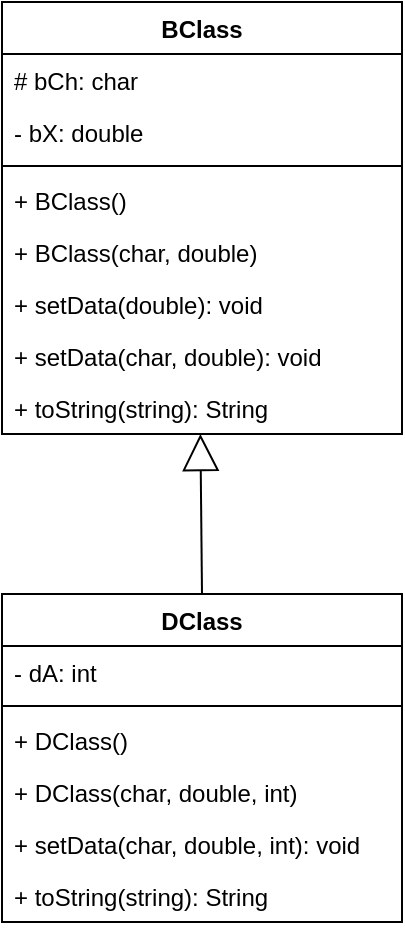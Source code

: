 <mxfile version="14.6.13" type="device"><diagram id="AJbvAgJaXijyDtJXjptI" name="Página-1"><mxGraphModel dx="487" dy="282" grid="1" gridSize="10" guides="1" tooltips="1" connect="1" arrows="1" fold="1" page="1" pageScale="1" pageWidth="827" pageHeight="1169" math="0" shadow="0"><root><mxCell id="0"/><mxCell id="1" parent="0"/><mxCell id="xEtrOFA3ZsIoP6VfK2Mp-1" value="BClass" style="swimlane;fontStyle=1;align=center;verticalAlign=top;childLayout=stackLayout;horizontal=1;startSize=26;horizontalStack=0;resizeParent=1;resizeParentMax=0;resizeLast=0;collapsible=1;marginBottom=0;" vertex="1" parent="1"><mxGeometry x="321" y="64" width="200" height="216" as="geometry"/></mxCell><mxCell id="xEtrOFA3ZsIoP6VfK2Mp-2" value="# bCh: char" style="text;strokeColor=none;fillColor=none;align=left;verticalAlign=top;spacingLeft=4;spacingRight=4;overflow=hidden;rotatable=0;points=[[0,0.5],[1,0.5]];portConstraint=eastwest;" vertex="1" parent="xEtrOFA3ZsIoP6VfK2Mp-1"><mxGeometry y="26" width="200" height="26" as="geometry"/></mxCell><mxCell id="xEtrOFA3ZsIoP6VfK2Mp-5" value="- bX: double" style="text;strokeColor=none;fillColor=none;align=left;verticalAlign=top;spacingLeft=4;spacingRight=4;overflow=hidden;rotatable=0;points=[[0,0.5],[1,0.5]];portConstraint=eastwest;" vertex="1" parent="xEtrOFA3ZsIoP6VfK2Mp-1"><mxGeometry y="52" width="200" height="26" as="geometry"/></mxCell><mxCell id="xEtrOFA3ZsIoP6VfK2Mp-3" value="" style="line;strokeWidth=1;fillColor=none;align=left;verticalAlign=middle;spacingTop=-1;spacingLeft=3;spacingRight=3;rotatable=0;labelPosition=right;points=[];portConstraint=eastwest;" vertex="1" parent="xEtrOFA3ZsIoP6VfK2Mp-1"><mxGeometry y="78" width="200" height="8" as="geometry"/></mxCell><mxCell id="xEtrOFA3ZsIoP6VfK2Mp-4" value="+ BClass()" style="text;strokeColor=none;fillColor=none;align=left;verticalAlign=top;spacingLeft=4;spacingRight=4;overflow=hidden;rotatable=0;points=[[0,0.5],[1,0.5]];portConstraint=eastwest;" vertex="1" parent="xEtrOFA3ZsIoP6VfK2Mp-1"><mxGeometry y="86" width="200" height="26" as="geometry"/></mxCell><mxCell id="xEtrOFA3ZsIoP6VfK2Mp-7" value="+ BClass(char, double)" style="text;strokeColor=none;fillColor=none;align=left;verticalAlign=top;spacingLeft=4;spacingRight=4;overflow=hidden;rotatable=0;points=[[0,0.5],[1,0.5]];portConstraint=eastwest;" vertex="1" parent="xEtrOFA3ZsIoP6VfK2Mp-1"><mxGeometry y="112" width="200" height="26" as="geometry"/></mxCell><mxCell id="xEtrOFA3ZsIoP6VfK2Mp-6" value="+ setData(double): void" style="text;strokeColor=none;fillColor=none;align=left;verticalAlign=top;spacingLeft=4;spacingRight=4;overflow=hidden;rotatable=0;points=[[0,0.5],[1,0.5]];portConstraint=eastwest;" vertex="1" parent="xEtrOFA3ZsIoP6VfK2Mp-1"><mxGeometry y="138" width="200" height="26" as="geometry"/></mxCell><mxCell id="xEtrOFA3ZsIoP6VfK2Mp-8" value="+ setData(char, double): void" style="text;strokeColor=none;fillColor=none;align=left;verticalAlign=top;spacingLeft=4;spacingRight=4;overflow=hidden;rotatable=0;points=[[0,0.5],[1,0.5]];portConstraint=eastwest;" vertex="1" parent="xEtrOFA3ZsIoP6VfK2Mp-1"><mxGeometry y="164" width="200" height="26" as="geometry"/></mxCell><mxCell id="xEtrOFA3ZsIoP6VfK2Mp-9" value="+ toString(string): String" style="text;strokeColor=none;fillColor=none;align=left;verticalAlign=top;spacingLeft=4;spacingRight=4;overflow=hidden;rotatable=0;points=[[0,0.5],[1,0.5]];portConstraint=eastwest;" vertex="1" parent="xEtrOFA3ZsIoP6VfK2Mp-1"><mxGeometry y="190" width="200" height="26" as="geometry"/></mxCell><mxCell id="xEtrOFA3ZsIoP6VfK2Mp-10" value="DClass" style="swimlane;fontStyle=1;align=center;verticalAlign=top;childLayout=stackLayout;horizontal=1;startSize=26;horizontalStack=0;resizeParent=1;resizeParentMax=0;resizeLast=0;collapsible=1;marginBottom=0;" vertex="1" parent="1"><mxGeometry x="321" y="360" width="200" height="164" as="geometry"/></mxCell><mxCell id="xEtrOFA3ZsIoP6VfK2Mp-12" value="- dA: int" style="text;strokeColor=none;fillColor=none;align=left;verticalAlign=top;spacingLeft=4;spacingRight=4;overflow=hidden;rotatable=0;points=[[0,0.5],[1,0.5]];portConstraint=eastwest;" vertex="1" parent="xEtrOFA3ZsIoP6VfK2Mp-10"><mxGeometry y="26" width="200" height="26" as="geometry"/></mxCell><mxCell id="xEtrOFA3ZsIoP6VfK2Mp-13" value="" style="line;strokeWidth=1;fillColor=none;align=left;verticalAlign=middle;spacingTop=-1;spacingLeft=3;spacingRight=3;rotatable=0;labelPosition=right;points=[];portConstraint=eastwest;" vertex="1" parent="xEtrOFA3ZsIoP6VfK2Mp-10"><mxGeometry y="52" width="200" height="8" as="geometry"/></mxCell><mxCell id="xEtrOFA3ZsIoP6VfK2Mp-14" value="+ DClass()" style="text;strokeColor=none;fillColor=none;align=left;verticalAlign=top;spacingLeft=4;spacingRight=4;overflow=hidden;rotatable=0;points=[[0,0.5],[1,0.5]];portConstraint=eastwest;" vertex="1" parent="xEtrOFA3ZsIoP6VfK2Mp-10"><mxGeometry y="60" width="200" height="26" as="geometry"/></mxCell><mxCell id="xEtrOFA3ZsIoP6VfK2Mp-15" value="+ DClass(char, double, int)" style="text;strokeColor=none;fillColor=none;align=left;verticalAlign=top;spacingLeft=4;spacingRight=4;overflow=hidden;rotatable=0;points=[[0,0.5],[1,0.5]];portConstraint=eastwest;" vertex="1" parent="xEtrOFA3ZsIoP6VfK2Mp-10"><mxGeometry y="86" width="200" height="26" as="geometry"/></mxCell><mxCell id="xEtrOFA3ZsIoP6VfK2Mp-17" value="+ setData(char, double, int): void" style="text;strokeColor=none;fillColor=none;align=left;verticalAlign=top;spacingLeft=4;spacingRight=4;overflow=hidden;rotatable=0;points=[[0,0.5],[1,0.5]];portConstraint=eastwest;" vertex="1" parent="xEtrOFA3ZsIoP6VfK2Mp-10"><mxGeometry y="112" width="200" height="26" as="geometry"/></mxCell><mxCell id="xEtrOFA3ZsIoP6VfK2Mp-18" value="+ toString(string): String" style="text;strokeColor=none;fillColor=none;align=left;verticalAlign=top;spacingLeft=4;spacingRight=4;overflow=hidden;rotatable=0;points=[[0,0.5],[1,0.5]];portConstraint=eastwest;" vertex="1" parent="xEtrOFA3ZsIoP6VfK2Mp-10"><mxGeometry y="138" width="200" height="26" as="geometry"/></mxCell><mxCell id="xEtrOFA3ZsIoP6VfK2Mp-19" value="" style="endArrow=block;endSize=16;endFill=0;html=1;exitX=0.5;exitY=0;exitDx=0;exitDy=0;entryX=0.496;entryY=1;entryDx=0;entryDy=0;entryPerimeter=0;" edge="1" parent="1" source="xEtrOFA3ZsIoP6VfK2Mp-10" target="xEtrOFA3ZsIoP6VfK2Mp-9"><mxGeometry x="-0.273" y="-50" width="160" relative="1" as="geometry"><mxPoint x="160" y="490" as="sourcePoint"/><mxPoint x="423" y="287" as="targetPoint"/><mxPoint as="offset"/></mxGeometry></mxCell></root></mxGraphModel></diagram></mxfile>